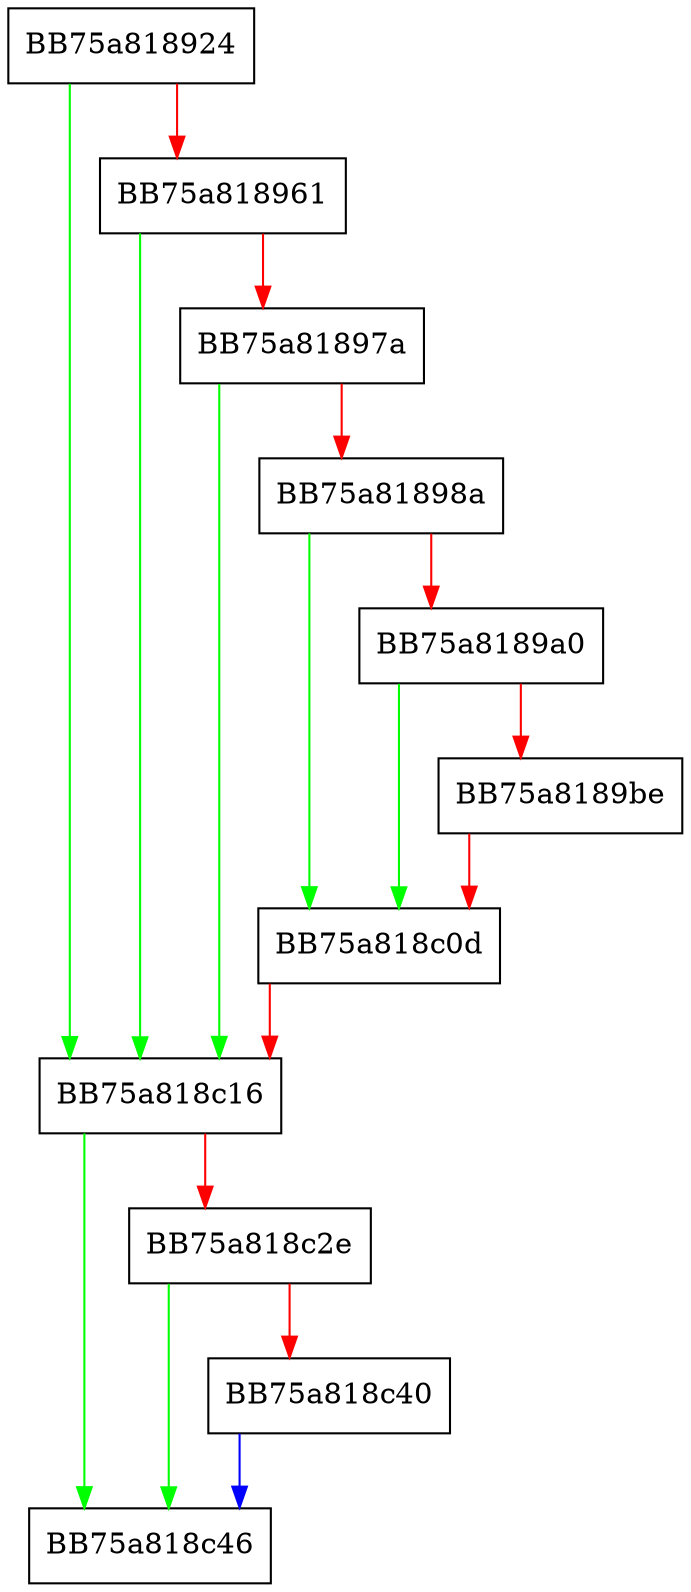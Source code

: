 digraph Complete {
  node [shape="box"];
  graph [splines=ortho];
  BB75a818924 -> BB75a818c16 [color="green"];
  BB75a818924 -> BB75a818961 [color="red"];
  BB75a818961 -> BB75a818c16 [color="green"];
  BB75a818961 -> BB75a81897a [color="red"];
  BB75a81897a -> BB75a818c16 [color="green"];
  BB75a81897a -> BB75a81898a [color="red"];
  BB75a81898a -> BB75a818c0d [color="green"];
  BB75a81898a -> BB75a8189a0 [color="red"];
  BB75a8189a0 -> BB75a818c0d [color="green"];
  BB75a8189a0 -> BB75a8189be [color="red"];
  BB75a8189be -> BB75a818c0d [color="red"];
  BB75a818c0d -> BB75a818c16 [color="red"];
  BB75a818c16 -> BB75a818c46 [color="green"];
  BB75a818c16 -> BB75a818c2e [color="red"];
  BB75a818c2e -> BB75a818c46 [color="green"];
  BB75a818c2e -> BB75a818c40 [color="red"];
  BB75a818c40 -> BB75a818c46 [color="blue"];
}